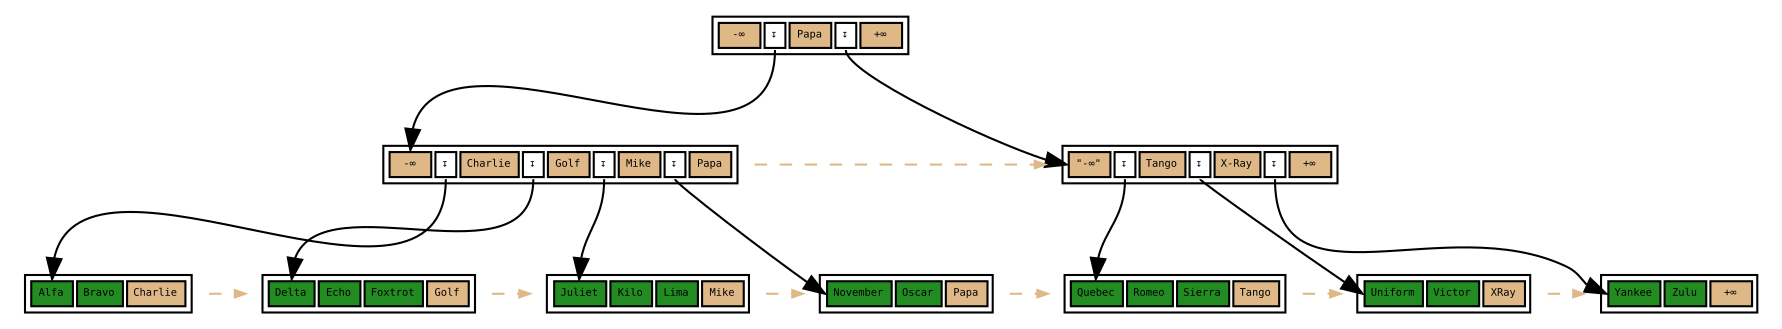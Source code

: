 // Example B-Tree graph
//
// Breadth-first order
//
// Start from root, go left to right
//
// Workflow:
//
// $ dot -T svg btree.dot -o btree.svg;

digraph nbtree {
graph [fontname = "monospace"];
node [shape = none,height=.1,fontname = "monospace",fontsize=5];
// Level 2 (Root internal level)
rootnode[ label=<<table width="70">
                    <tr>
                        <td bgcolor='burlywood' width="20" port="f0">-&infin;</td>
                        <td bgcolor='#FFFFFF' width="1" port="f1">&#8615;</td>
                        <td bgcolor='burlywood' width="20" port="f2">Papa</td>
                        <td bgcolor='#FFFFFF' width="1" port="f3">&#8615;</td>
                        <td bgcolor='burlywood' width="20" port="f4">+&infin;</td>
                    </tr>
                </table>
               >
        ];
// Downlink arrows to children:
"rootnode":f1 -> "leftinternal":f0
"rootnode":f3 -> "rightinternal":f0
// sibling pointer:
// (None)


// Level 1 (Internal level)
// Downlinks + highkey:
leftinternal[ label=<<table width="70">
                    <tr>
                        <td bgcolor='burlywood' width="20" port="f0">-&infin;</td>
                        <td bgcolor='#FFFFFF' width="1" port="f1">&#8615;</td>
                        <td bgcolor='burlywood' width="20" port="f2">Charlie</td>
                        <td bgcolor='#FFFFFF' width="1" port="f3">&#8615;</td>
                        <td bgcolor='burlywood' width="20" port="f4">Golf</td>
                        <td bgcolor='#FFFFFF' width="1" port="f5">&#8615;</td>
                        <td bgcolor='burlywood' width="20" port="f6">Mike</td>
                        <td bgcolor='#FFFFFF' width="1" port="f7">&#8615;</td>
                        <td bgcolor='burlywood' width="20" port="f8">Papa</td>
                    </tr>
                </table>
               >
        ];
// Downlink arrows to children:
"leftinternal":f1 -> "leafnode_1":f0
"leftinternal":f3 -> "leafnode_2":f0
"leftinternal":f5 -> "leafnode_3":f0
"leftinternal":f7 -> "leafnode_4":f0
// sibling pointer:
"leftinternal" -> "rightinternal"[constraint=false,color=burlywood,style=dashed,arrowsize=0.5]
// Downlinks + highkey:
rightinternal[ label=<<table width="70">
                    <tr>
                        <td bgcolor='burlywood' width="20" port="f0">&quot;-&infin;&quot;</td>
                        <td bgcolor='#FFFFFF' width="1" port="f1">&#8615;</td>
                        <td bgcolor='burlywood' width="20" port="f2">Tango</td>
                        <td bgcolor='#FFFFFF' width="1" port="f3">&#8615;</td>
                        <td bgcolor='burlywood' width="20" port="f4">X-Ray</td>
                        <td bgcolor='#FFFFFF' width="1" port="f5">&#8615;</td>
                        <td bgcolor='burlywood' width="20">+&infin;</td>
                    </tr>
                </table>
               >
        ];
// Downlink arrows to children:
"rightinternal":f1 -> "leafnode_5":f0
"rightinternal":f3 -> "leafnode_6":f0
"rightinternal":f5 -> "leafnode_7":f0
// sibling pointer:
// (None)


// Level 0 (leaf level)
leafnode_1[ label=<<table width="70">
                    <tr>
                        <td bgcolor='forestgreen' width="20" port="f0">Alfa</td>
                        <td bgcolor='forestgreen' width="20" port="f1">Bravo</td>
                        <td bgcolor='burlywood' width="20">Charlie</td>
                    </tr>
                </table>
               >
        ];
// sibling pointer:
"leafnode_1" -> "leafnode_2"[constraint=false,color=burlywood,style=dashed,arrowsize=0.5]
leafnode_2[ label=<<table width="70">
                    <tr>
                        <td bgcolor='forestgreen' width="20" port="f0">Delta</td>
                        <td bgcolor='forestgreen' width="20" port="f1">Echo</td>
                        <td bgcolor='forestgreen' width="20" port="f2">Foxtrot</td>
                        <td bgcolor='burlywood' width="20">Golf</td>
                    </tr>
                </table>
               >
        ];
// sibling pointer:
"leafnode_2" -> "leafnode_3"[constraint=false,color=burlywood,style=dashed,arrowsize=0.5]
leafnode_3[ label=<<table width="70">
                    <tr>
                        <td bgcolor='forestgreen' width="20" port="f0">Juliet</td>
                        <td bgcolor='forestgreen' width="20" port="f1">Kilo</td>
                        <td bgcolor='forestgreen' width="20" port="f2">Lima</td>
                        <td bgcolor='burlywood' width="20">Mike</td>
                    </tr>
                </table>
               >
        ];
// sibling pointer:
"leafnode_3" -> "leafnode_4"[constraint=false,color=burlywood,style=dashed,arrowsize=0.5]
leafnode_4[ label=<<table width="70">
                    <tr>
                        <td bgcolor='forestgreen' width="20" port="f0">November</td>
                        <td bgcolor='forestgreen' width="20" port="f1">Oscar</td>
                        <td bgcolor='burlywood' width="20" port="f2">Papa</td>
                    </tr>
                </table>
               >
        ];
// sibling pointer:
"leafnode_4" -> "leafnode_5"[constraint=false,color=burlywood,style=dashed,arrowsize=0.5]
leafnode_5[ label=<<table width="70">
                    <tr>
                        <td bgcolor='forestgreen' width="20" port="f0">Quebec</td>
                        <td bgcolor='forestgreen' width="20" port="f1">Romeo</td>
                        <td bgcolor='forestgreen' width="20" port="f2">Sierra</td>
                        <td bgcolor='burlywood' width="20">Tango</td>
                    </tr>
                </table>
               >
        ];
// sibling pointer:
"leafnode_5" -> "leafnode_6"[constraint=false,color=burlywood,style=dashed,arrowsize=0.5]
leafnode_6[ label=<<table width="70">
                    <tr>
                        <td bgcolor='forestgreen' width="20" port="f0">Uniform</td>
                        <td bgcolor='forestgreen' width="20" port="f1">Victor</td>
                        <td bgcolor='burlywood' width="20">XRay</td>
                    </tr>
                </table>
               >
        ];
// sibling pointer:
"leafnode_6" -> "leafnode_7"[constraint=false,color=burlywood,style=dashed,arrowsize=0.5]
leafnode_7[ label=<<table width="70">
                    <tr>
                        <td bgcolor='forestgreen' width="20" port="f0">Yankee</td>
                        <td bgcolor='forestgreen' width="20" port="f1">Zulu</td>
                        <td bgcolor='burlywood' width="20">+&infin;</td>
                    </tr>
                </table>
               >
        ];
// sibling pointer:
// (None)

// Force alignment from root to internal to leaf levels:
edge[style=invis];
"rootnode":f2 -> "leftinternal":f8
"rootnode":f4 -> "leafnode_4":f2
}
